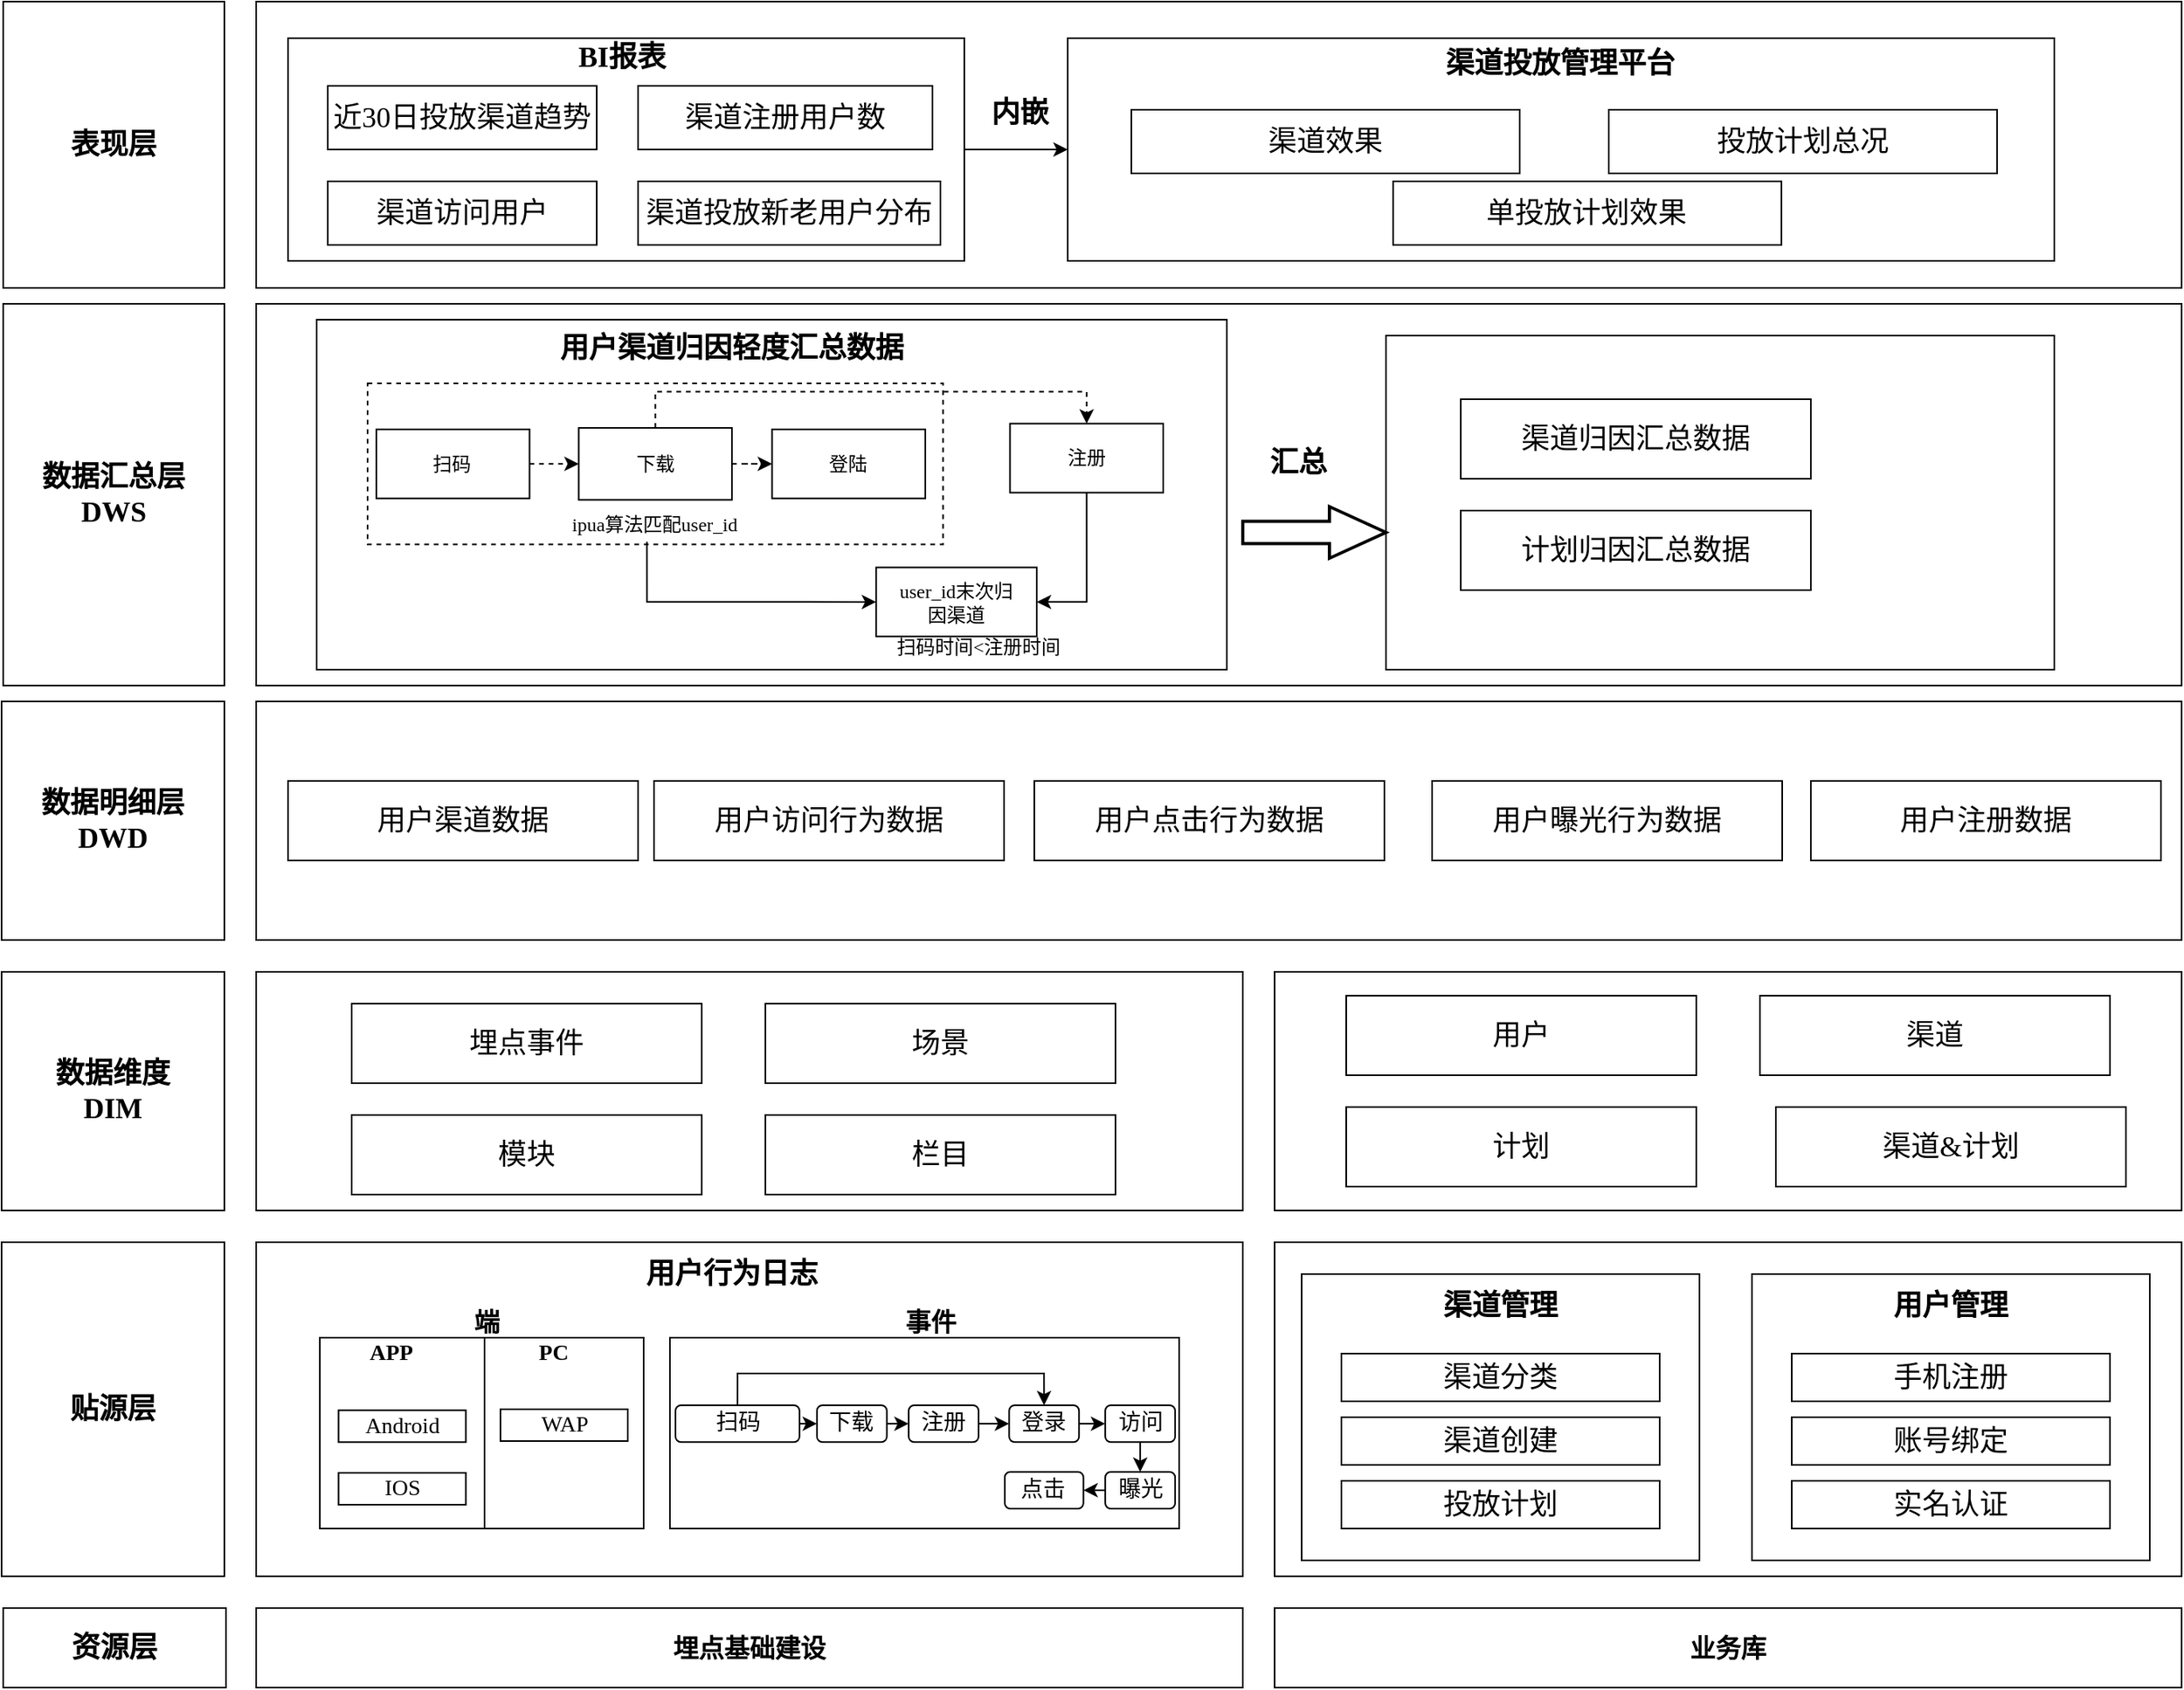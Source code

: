 <mxfile version="21.0.4" type="github">
  <diagram name="第 1 页" id="hObpAjMVEf-5lWfyqUfK">
    <mxGraphModel dx="3434" dy="1427" grid="1" gridSize="10" guides="1" tooltips="1" connect="1" arrows="1" fold="1" page="1" pageScale="1" pageWidth="827" pageHeight="1169" math="0" shadow="0">
      <root>
        <mxCell id="0" />
        <mxCell id="1" parent="0" />
        <mxCell id="bJCT51N2lvBpbDXO-fiE-1" value="" style="rounded=0;whiteSpace=wrap;html=1;fontStyle=1;strokeColor=#000000;labelBackgroundColor=none;fillColor=none;fontSize=18;fontFamily=微软雅黑;" vertex="1" parent="1">
          <mxGeometry x="-150" y="250" width="1210" height="240" as="geometry" />
        </mxCell>
        <mxCell id="bJCT51N2lvBpbDXO-fiE-2" value="" style="rounded=0;whiteSpace=wrap;html=1;strokeColor=#000000;fontSize=18;fontStyle=0;fontFamily=微软雅黑;" diagramCategory="general" diagramName="Rectangle" vertex="1" parent="1">
          <mxGeometry x="-112" y="260" width="572" height="220" as="geometry" />
        </mxCell>
        <mxCell id="bJCT51N2lvBpbDXO-fiE-3" value="" style="rounded=0;whiteSpace=wrap;html=1;strokeColor=#000000;fontSize=18;fontStyle=0;fontFamily=微软雅黑;" diagramCategory="general" diagramName="Rectangle" vertex="1" parent="1">
          <mxGeometry x="560" y="270" width="420" height="210" as="geometry" />
        </mxCell>
        <mxCell id="bJCT51N2lvBpbDXO-fiE-4" value="" style="rounded=0;whiteSpace=wrap;html=1;fontFamily=微软雅黑;" diagramCategory="general" diagramName="Rectangle" vertex="1" parent="1">
          <mxGeometry x="-150" y="60" width="1210" height="180" as="geometry" />
        </mxCell>
        <mxCell id="bJCT51N2lvBpbDXO-fiE-5" value="" style="rounded=0;whiteSpace=wrap;html=1;fontStyle=1;strokeColor=#000000;labelBackgroundColor=none;fillColor=none;fontSize=18;fontFamily=微软雅黑;" vertex="1" parent="1">
          <mxGeometry x="490" y="670" width="570" height="150" as="geometry" />
        </mxCell>
        <mxCell id="bJCT51N2lvBpbDXO-fiE-6" value="" style="rounded=0;whiteSpace=wrap;html=1;fillColor=none;fontStyle=1;strokeColor=#000000;fontSize=14;fontFamily=微软雅黑;" vertex="1" parent="1">
          <mxGeometry x="490" y="840" width="570" height="210" as="geometry" />
        </mxCell>
        <mxCell id="bJCT51N2lvBpbDXO-fiE-7" value="" style="rounded=0;whiteSpace=wrap;html=1;fontFamily=微软雅黑;" diagramCategory="general" diagramName="Rectangle" vertex="1" parent="1">
          <mxGeometry x="507" y="860" width="250" height="180" as="geometry" />
        </mxCell>
        <mxCell id="bJCT51N2lvBpbDXO-fiE-8" value="&lt;font style=&quot;font-size: 16px;&quot;&gt;埋点基础建设&lt;/font&gt;" style="rounded=0;whiteSpace=wrap;html=1;fillColor=none;strokeColor=#000000;fontStyle=1;fontSize=14;fontFamily=微软雅黑;" vertex="1" parent="1">
          <mxGeometry x="-150" y="1070" width="620" height="50" as="geometry" />
        </mxCell>
        <mxCell id="bJCT51N2lvBpbDXO-fiE-9" value="资源层" style="rounded=0;whiteSpace=wrap;html=1;fontStyle=1;strokeColor=#000000;labelBackgroundColor=none;fillColor=none;fontSize=18;fontFamily=微软雅黑;" vertex="1" parent="1">
          <mxGeometry x="-309" y="1070" width="140" height="50" as="geometry" />
        </mxCell>
        <mxCell id="bJCT51N2lvBpbDXO-fiE-10" value="贴源层" style="rounded=0;whiteSpace=wrap;html=1;fontStyle=1;strokeColor=#000000;labelBackgroundColor=none;fillColor=none;fontSize=18;fontFamily=微软雅黑;" vertex="1" parent="1">
          <mxGeometry x="-310" y="840" width="140" height="210" as="geometry" />
        </mxCell>
        <mxCell id="bJCT51N2lvBpbDXO-fiE-11" value="" style="rounded=0;whiteSpace=wrap;html=1;fillColor=none;fontStyle=1;strokeColor=#000000;fontSize=14;fontFamily=微软雅黑;" vertex="1" parent="1">
          <mxGeometry x="-150" y="840" width="620" height="210" as="geometry" />
        </mxCell>
        <mxCell id="bJCT51N2lvBpbDXO-fiE-12" value="" style="group;fontStyle=1;fontSize=14;fontFamily=微软雅黑;" connectable="0" vertex="1" parent="1">
          <mxGeometry x="284" y="710" width="280" height="170" as="geometry" />
        </mxCell>
        <mxCell id="bJCT51N2lvBpbDXO-fiE-13" value="&lt;span style=&quot;font-size: 16px;&quot;&gt;业务库&lt;/span&gt;" style="rounded=0;whiteSpace=wrap;html=1;fillColor=none;strokeColor=#000000;fontStyle=1;fontSize=14;fontFamily=微软雅黑;" vertex="1" parent="1">
          <mxGeometry x="490" y="1070" width="570" height="50" as="geometry" />
        </mxCell>
        <mxCell id="bJCT51N2lvBpbDXO-fiE-14" value="" style="group;fontFamily=微软雅黑;" connectable="0" vertex="1" parent="1">
          <mxGeometry x="110" y="880" width="320" height="140" as="geometry" />
        </mxCell>
        <mxCell id="bJCT51N2lvBpbDXO-fiE-15" value="事件" style="text;html=1;strokeColor=none;fillColor=none;align=center;verticalAlign=middle;whiteSpace=wrap;rounded=0;dashed=1;fontStyle=1;fontSize=16;fontFamily=微软雅黑;" vertex="1" parent="bJCT51N2lvBpbDXO-fiE-14">
          <mxGeometry x="123.5" width="80" height="20" as="geometry" />
        </mxCell>
        <mxCell id="bJCT51N2lvBpbDXO-fiE-16" value="" style="rounded=0;whiteSpace=wrap;html=1;fontStyle=1;strokeColor=#000000;fillColor=none;fontSize=14;fontFamily=微软雅黑;" vertex="1" parent="bJCT51N2lvBpbDXO-fiE-14">
          <mxGeometry y="20" width="320" height="120" as="geometry" />
        </mxCell>
        <mxCell id="bJCT51N2lvBpbDXO-fiE-17" value="曝光" style="rounded=1;whiteSpace=wrap;html=1;fontStyle=0;strokeColor=#000000;fillColor=none;fontSize=14;fontFamily=微软雅黑;" vertex="1" parent="bJCT51N2lvBpbDXO-fiE-14">
          <mxGeometry x="273.578" y="104.342" width="43.922" height="23.158" as="geometry" />
        </mxCell>
        <mxCell id="bJCT51N2lvBpbDXO-fiE-18" value="点击" style="rounded=1;whiteSpace=wrap;html=1;fontStyle=0;strokeColor=#000000;fillColor=none;fontSize=14;fontFamily=微软雅黑;" vertex="1" parent="bJCT51N2lvBpbDXO-fiE-14">
          <mxGeometry x="210.441" y="104.342" width="49.412" height="23.158" as="geometry" />
        </mxCell>
        <mxCell id="bJCT51N2lvBpbDXO-fiE-19" value="注册" style="rounded=1;whiteSpace=wrap;html=1;fontStyle=0;strokeColor=#000000;fillColor=none;fontSize=14;fontFamily=微软雅黑;" vertex="1" parent="bJCT51N2lvBpbDXO-fiE-14">
          <mxGeometry x="150.049" y="62.5" width="43.922" height="23.158" as="geometry" />
        </mxCell>
        <mxCell id="bJCT51N2lvBpbDXO-fiE-20" value="登录" style="rounded=1;whiteSpace=wrap;html=1;fontStyle=0;strokeColor=#000000;fillColor=none;fontSize=14;fontFamily=微软雅黑;" vertex="1" parent="bJCT51N2lvBpbDXO-fiE-14">
          <mxGeometry x="213.186" y="62.5" width="43.922" height="23.158" as="geometry" />
        </mxCell>
        <mxCell id="bJCT51N2lvBpbDXO-fiE-21" style="edgeStyle=orthogonalEdgeStyle;rounded=0;orthogonalLoop=1;jettySize=auto;html=1;exitX=0.5;exitY=1;exitDx=0;exitDy=0;entryX=0.5;entryY=0;entryDx=0;entryDy=0;fontStyle=1;fontSize=14;fontFamily=微软雅黑;" edge="1" parent="bJCT51N2lvBpbDXO-fiE-14" source="bJCT51N2lvBpbDXO-fiE-22" target="bJCT51N2lvBpbDXO-fiE-17">
          <mxGeometry relative="1" as="geometry" />
        </mxCell>
        <mxCell id="bJCT51N2lvBpbDXO-fiE-22" value="访问" style="rounded=1;whiteSpace=wrap;html=1;fontStyle=0;strokeColor=#000000;fillColor=none;fontSize=14;fontFamily=微软雅黑;" vertex="1" parent="bJCT51N2lvBpbDXO-fiE-14">
          <mxGeometry x="273.578" y="62.5" width="43.922" height="23.158" as="geometry" />
        </mxCell>
        <mxCell id="bJCT51N2lvBpbDXO-fiE-23" style="edgeStyle=orthogonalEdgeStyle;rounded=0;orthogonalLoop=1;jettySize=auto;html=1;exitX=1;exitY=0.5;exitDx=0;exitDy=0;entryX=0;entryY=0.5;entryDx=0;entryDy=0;fontStyle=1;fontSize=14;fontFamily=微软雅黑;" edge="1" parent="bJCT51N2lvBpbDXO-fiE-14" source="bJCT51N2lvBpbDXO-fiE-24" target="bJCT51N2lvBpbDXO-fiE-19">
          <mxGeometry relative="1" as="geometry" />
        </mxCell>
        <mxCell id="bJCT51N2lvBpbDXO-fiE-24" value="下载" style="rounded=1;whiteSpace=wrap;html=1;fontStyle=0;strokeColor=#000000;fillColor=none;fontSize=14;fontFamily=微软雅黑;" vertex="1" parent="bJCT51N2lvBpbDXO-fiE-14">
          <mxGeometry x="92.402" y="62.5" width="43.922" height="23.158" as="geometry" />
        </mxCell>
        <mxCell id="bJCT51N2lvBpbDXO-fiE-25" style="edgeStyle=orthogonalEdgeStyle;rounded=0;orthogonalLoop=1;jettySize=auto;html=1;exitX=1;exitY=0.5;exitDx=0;exitDy=0;entryX=0;entryY=0.5;entryDx=0;entryDy=0;fontStyle=1;fontSize=14;fontFamily=微软雅黑;" edge="1" parent="bJCT51N2lvBpbDXO-fiE-14" source="bJCT51N2lvBpbDXO-fiE-26" target="bJCT51N2lvBpbDXO-fiE-24">
          <mxGeometry relative="1" as="geometry" />
        </mxCell>
        <mxCell id="bJCT51N2lvBpbDXO-fiE-26" value="扫码" style="rounded=1;whiteSpace=wrap;html=1;fontStyle=0;strokeColor=#000000;fillColor=none;fontSize=14;fontFamily=微软雅黑;" vertex="1" parent="bJCT51N2lvBpbDXO-fiE-14">
          <mxGeometry x="3.5" y="62.5" width="77.92" height="23.16" as="geometry" />
        </mxCell>
        <mxCell id="bJCT51N2lvBpbDXO-fiE-27" style="edgeStyle=orthogonalEdgeStyle;rounded=0;orthogonalLoop=1;jettySize=auto;html=1;exitX=0;exitY=0.5;exitDx=0;exitDy=0;entryX=1;entryY=0.5;entryDx=0;entryDy=0;fontStyle=1;fontSize=14;fontFamily=微软雅黑;" edge="1" parent="bJCT51N2lvBpbDXO-fiE-14" source="bJCT51N2lvBpbDXO-fiE-17" target="bJCT51N2lvBpbDXO-fiE-18">
          <mxGeometry relative="1" as="geometry" />
        </mxCell>
        <mxCell id="bJCT51N2lvBpbDXO-fiE-28" style="edgeStyle=orthogonalEdgeStyle;rounded=0;orthogonalLoop=1;jettySize=auto;html=1;exitX=1;exitY=0.5;exitDx=0;exitDy=0;entryX=0;entryY=0.5;entryDx=0;entryDy=0;fontStyle=1;fontSize=14;fontFamily=微软雅黑;" edge="1" parent="bJCT51N2lvBpbDXO-fiE-14" source="bJCT51N2lvBpbDXO-fiE-19" target="bJCT51N2lvBpbDXO-fiE-20">
          <mxGeometry relative="1" as="geometry">
            <mxPoint x="126.755" y="-233.184" as="sourcePoint" />
            <mxPoint x="214.049" y="-240.132" as="targetPoint" />
          </mxGeometry>
        </mxCell>
        <mxCell id="bJCT51N2lvBpbDXO-fiE-29" style="edgeStyle=orthogonalEdgeStyle;rounded=0;orthogonalLoop=1;jettySize=auto;html=1;exitX=0.5;exitY=0;exitDx=0;exitDy=0;entryX=0.5;entryY=0;entryDx=0;entryDy=0;fontStyle=1;fontSize=14;fontFamily=微软雅黑;" edge="1" parent="bJCT51N2lvBpbDXO-fiE-14" source="bJCT51N2lvBpbDXO-fiE-26" target="bJCT51N2lvBpbDXO-fiE-20">
          <mxGeometry relative="1" as="geometry" />
        </mxCell>
        <mxCell id="bJCT51N2lvBpbDXO-fiE-30" style="edgeStyle=orthogonalEdgeStyle;rounded=0;orthogonalLoop=1;jettySize=auto;html=1;exitX=1;exitY=0.5;exitDx=0;exitDy=0;entryX=0;entryY=0.5;entryDx=0;entryDy=0;fontStyle=1;fontSize=14;fontFamily=微软雅黑;" edge="1" parent="bJCT51N2lvBpbDXO-fiE-14" source="bJCT51N2lvBpbDXO-fiE-20" target="bJCT51N2lvBpbDXO-fiE-22">
          <mxGeometry relative="1" as="geometry" />
        </mxCell>
        <mxCell id="bJCT51N2lvBpbDXO-fiE-31" value="" style="group;strokeColor=none;fontFamily=微软雅黑;" connectable="0" vertex="1" parent="1">
          <mxGeometry x="-110" y="880" width="203.5" height="140" as="geometry" />
        </mxCell>
        <mxCell id="bJCT51N2lvBpbDXO-fiE-32" value="" style="rounded=0;whiteSpace=wrap;html=1;fontStyle=1;fillColor=none;strokeColor=#000000;fontSize=14;fontFamily=微软雅黑;" vertex="1" parent="bJCT51N2lvBpbDXO-fiE-31">
          <mxGeometry y="20" width="103.5" height="120" as="geometry" />
        </mxCell>
        <mxCell id="bJCT51N2lvBpbDXO-fiE-33" value="" style="rounded=0;whiteSpace=wrap;html=1;fontStyle=1;fillColor=none;strokeColor=#000000;fontSize=14;fontFamily=微软雅黑;" vertex="1" parent="bJCT51N2lvBpbDXO-fiE-31">
          <mxGeometry x="103.5" y="20" width="100" height="120" as="geometry" />
        </mxCell>
        <mxCell id="bJCT51N2lvBpbDXO-fiE-34" value="APP" style="text;html=1;strokeColor=none;fillColor=none;align=center;verticalAlign=middle;whiteSpace=wrap;rounded=0;dashed=1;fontStyle=1;fontSize=14;fontFamily=微软雅黑;" vertex="1" parent="bJCT51N2lvBpbDXO-fiE-31">
          <mxGeometry x="25" y="20" width="40" height="20" as="geometry" />
        </mxCell>
        <mxCell id="bJCT51N2lvBpbDXO-fiE-35" value="PC" style="text;html=1;strokeColor=none;fillColor=none;align=center;verticalAlign=middle;whiteSpace=wrap;rounded=0;dashed=1;fontStyle=1;fontSize=14;fontFamily=微软雅黑;" vertex="1" parent="bJCT51N2lvBpbDXO-fiE-31">
          <mxGeometry x="126.5" y="20" width="40" height="20" as="geometry" />
        </mxCell>
        <mxCell id="bJCT51N2lvBpbDXO-fiE-36" value="Android" style="rounded=0;whiteSpace=wrap;html=1;fontStyle=0;strokeColor=#000000;fillColor=none;fontSize=14;fontFamily=微软雅黑;" vertex="1" parent="bJCT51N2lvBpbDXO-fiE-31">
          <mxGeometry x="11.75" y="65.66" width="80" height="20" as="geometry" />
        </mxCell>
        <mxCell id="bJCT51N2lvBpbDXO-fiE-37" value="IOS" style="rounded=0;whiteSpace=wrap;html=1;fontStyle=0;strokeColor=#000000;fillColor=none;fontSize=14;fontFamily=微软雅黑;" vertex="1" parent="bJCT51N2lvBpbDXO-fiE-31">
          <mxGeometry x="11.75" y="105" width="80" height="20" as="geometry" />
        </mxCell>
        <mxCell id="bJCT51N2lvBpbDXO-fiE-38" value="端" style="text;html=1;strokeColor=none;fillColor=none;align=center;verticalAlign=middle;whiteSpace=wrap;rounded=0;dashed=1;fontStyle=1;fontSize=16;fontFamily=微软雅黑;" vertex="1" parent="bJCT51N2lvBpbDXO-fiE-31">
          <mxGeometry x="65" width="80" height="20" as="geometry" />
        </mxCell>
        <mxCell id="bJCT51N2lvBpbDXO-fiE-39" value="WAP" style="rounded=0;whiteSpace=wrap;html=1;fontStyle=0;strokeColor=#000000;fillColor=none;fontSize=14;fontFamily=微软雅黑;" vertex="1" parent="bJCT51N2lvBpbDXO-fiE-31">
          <mxGeometry x="113.5" y="65.0" width="80" height="20" as="geometry" />
        </mxCell>
        <mxCell id="bJCT51N2lvBpbDXO-fiE-40" value="用户行为日志" style="text;html=1;strokeColor=none;fillColor=none;align=center;verticalAlign=middle;whiteSpace=wrap;rounded=0;fontStyle=1;fontSize=18;fontFamily=微软雅黑;" diagramCategory="general" diagramName="text" vertex="1" parent="1">
          <mxGeometry x="50" y="850" width="198" height="20" as="geometry" />
        </mxCell>
        <mxCell id="bJCT51N2lvBpbDXO-fiE-41" value="渠道分类" style="rounded=0;whiteSpace=wrap;html=1;strokeColor=#000000;fontSize=18;fontStyle=0;fontFamily=微软雅黑;" diagramCategory="general" diagramName="Rectangle" vertex="1" parent="1">
          <mxGeometry x="532" y="910" width="200" height="30" as="geometry" />
        </mxCell>
        <mxCell id="bJCT51N2lvBpbDXO-fiE-42" value="投放计划" style="rounded=0;whiteSpace=wrap;html=1;strokeColor=#000000;fontSize=18;fontStyle=0;fontFamily=微软雅黑;" diagramCategory="general" diagramName="Rectangle" vertex="1" parent="1">
          <mxGeometry x="532" y="990" width="200" height="30" as="geometry" />
        </mxCell>
        <mxCell id="bJCT51N2lvBpbDXO-fiE-43" value="渠道创建" style="rounded=0;whiteSpace=wrap;html=1;strokeColor=#000000;fontSize=18;fontStyle=0;fontFamily=微软雅黑;" diagramCategory="general" diagramName="Rectangle" vertex="1" parent="1">
          <mxGeometry x="532" y="950" width="200" height="30" as="geometry" />
        </mxCell>
        <mxCell id="bJCT51N2lvBpbDXO-fiE-44" value="数据明细层&lt;br&gt;DWD" style="rounded=0;whiteSpace=wrap;html=1;fontStyle=1;strokeColor=#000000;labelBackgroundColor=none;fillColor=none;fontSize=18;fontFamily=微软雅黑;" vertex="1" parent="1">
          <mxGeometry x="-310" y="500" width="140" height="150" as="geometry" />
        </mxCell>
        <mxCell id="bJCT51N2lvBpbDXO-fiE-45" value="数据汇总层&lt;br&gt;DWS" style="rounded=0;whiteSpace=wrap;html=1;fontStyle=1;strokeColor=#000000;labelBackgroundColor=none;fillColor=none;fontSize=18;fontFamily=微软雅黑;" vertex="1" parent="1">
          <mxGeometry x="-309" y="250" width="139" height="240" as="geometry" />
        </mxCell>
        <mxCell id="bJCT51N2lvBpbDXO-fiE-46" value="表现层" style="rounded=0;whiteSpace=wrap;html=1;fontStyle=1;strokeColor=#000000;labelBackgroundColor=none;fillColor=none;fontSize=18;fontFamily=微软雅黑;" vertex="1" parent="1">
          <mxGeometry x="-309" y="60" width="139" height="180" as="geometry" />
        </mxCell>
        <mxCell id="bJCT51N2lvBpbDXO-fiE-47" value="数据维度&lt;br&gt;DIM" style="rounded=0;whiteSpace=wrap;html=1;fontStyle=1;strokeColor=#000000;labelBackgroundColor=none;fillColor=none;fontSize=18;fontFamily=微软雅黑;" vertex="1" parent="1">
          <mxGeometry x="-310" y="670" width="140" height="150" as="geometry" />
        </mxCell>
        <mxCell id="bJCT51N2lvBpbDXO-fiE-48" value="" style="rounded=0;whiteSpace=wrap;html=1;fontStyle=1;strokeColor=#000000;labelBackgroundColor=none;fillColor=none;fontSize=18;fontFamily=微软雅黑;" vertex="1" parent="1">
          <mxGeometry x="-150" y="670" width="620" height="150" as="geometry" />
        </mxCell>
        <mxCell id="bJCT51N2lvBpbDXO-fiE-49" value="埋点事件" style="rounded=0;whiteSpace=wrap;html=1;strokeColor=#000000;fontSize=18;fontStyle=0;fontFamily=微软雅黑;" diagramCategory="general" diagramName="Rectangle" vertex="1" parent="1">
          <mxGeometry x="-90" y="690" width="220" height="50" as="geometry" />
        </mxCell>
        <mxCell id="bJCT51N2lvBpbDXO-fiE-50" value="渠道管理" style="text;html=1;strokeColor=none;fillColor=none;align=center;verticalAlign=middle;whiteSpace=wrap;rounded=0;fontSize=18;fontStyle=1;fontFamily=微软雅黑;" diagramCategory="general" diagramName="text" vertex="1" parent="1">
          <mxGeometry x="592" y="870" width="80" height="20" as="geometry" />
        </mxCell>
        <mxCell id="bJCT51N2lvBpbDXO-fiE-51" value="" style="rounded=0;whiteSpace=wrap;html=1;fontFamily=微软雅黑;" diagramCategory="general" diagramName="Rectangle" vertex="1" parent="1">
          <mxGeometry x="790" y="860" width="250" height="180" as="geometry" />
        </mxCell>
        <mxCell id="bJCT51N2lvBpbDXO-fiE-52" value="手机注册" style="rounded=0;whiteSpace=wrap;html=1;strokeColor=#000000;fontSize=18;fontStyle=0;fontFamily=微软雅黑;" diagramCategory="general" diagramName="Rectangle" vertex="1" parent="1">
          <mxGeometry x="815" y="910" width="200" height="30" as="geometry" />
        </mxCell>
        <mxCell id="bJCT51N2lvBpbDXO-fiE-53" value="实名认证" style="rounded=0;whiteSpace=wrap;html=1;strokeColor=#000000;fontSize=18;fontStyle=0;fontFamily=微软雅黑;" diagramCategory="general" diagramName="Rectangle" vertex="1" parent="1">
          <mxGeometry x="815" y="990" width="200" height="30" as="geometry" />
        </mxCell>
        <mxCell id="bJCT51N2lvBpbDXO-fiE-54" value="账号绑定" style="rounded=0;whiteSpace=wrap;html=1;strokeColor=#000000;fontSize=18;fontStyle=0;fontFamily=微软雅黑;" diagramCategory="general" diagramName="Rectangle" vertex="1" parent="1">
          <mxGeometry x="815" y="950" width="200" height="30" as="geometry" />
        </mxCell>
        <mxCell id="bJCT51N2lvBpbDXO-fiE-55" value="用户管理" style="text;html=1;strokeColor=none;fillColor=none;align=center;verticalAlign=middle;whiteSpace=wrap;rounded=0;fontSize=18;fontStyle=1;fontFamily=微软雅黑;" diagramCategory="general" diagramName="text" vertex="1" parent="1">
          <mxGeometry x="875" y="870" width="80" height="20" as="geometry" />
        </mxCell>
        <mxCell id="bJCT51N2lvBpbDXO-fiE-56" value="模块" style="rounded=0;whiteSpace=wrap;html=1;strokeColor=#000000;fontSize=18;fontStyle=0;fontFamily=微软雅黑;" diagramCategory="general" diagramName="Rectangle" vertex="1" parent="1">
          <mxGeometry x="-90" y="760" width="220" height="50" as="geometry" />
        </mxCell>
        <mxCell id="bJCT51N2lvBpbDXO-fiE-57" value="栏目" style="rounded=0;whiteSpace=wrap;html=1;strokeColor=#000000;fontSize=18;fontStyle=0;fontFamily=微软雅黑;" diagramCategory="general" diagramName="Rectangle" vertex="1" parent="1">
          <mxGeometry x="170" y="760" width="220" height="50" as="geometry" />
        </mxCell>
        <mxCell id="bJCT51N2lvBpbDXO-fiE-58" value="场景" style="rounded=0;whiteSpace=wrap;html=1;strokeColor=#000000;fontSize=18;fontStyle=0;fontFamily=微软雅黑;" diagramCategory="general" diagramName="Rectangle" vertex="1" parent="1">
          <mxGeometry x="170" y="690" width="220" height="50" as="geometry" />
        </mxCell>
        <mxCell id="bJCT51N2lvBpbDXO-fiE-59" value="用户" style="rounded=0;whiteSpace=wrap;html=1;strokeColor=#000000;fontSize=18;fontStyle=0;fontFamily=微软雅黑;" diagramCategory="general" diagramName="Rectangle" vertex="1" parent="1">
          <mxGeometry x="535" y="685" width="220" height="50" as="geometry" />
        </mxCell>
        <mxCell id="bJCT51N2lvBpbDXO-fiE-60" value="计划" style="rounded=0;whiteSpace=wrap;html=1;strokeColor=#000000;fontSize=18;fontStyle=0;fontFamily=微软雅黑;" diagramCategory="general" diagramName="Rectangle" vertex="1" parent="1">
          <mxGeometry x="535" y="755" width="220" height="50" as="geometry" />
        </mxCell>
        <mxCell id="bJCT51N2lvBpbDXO-fiE-61" value="渠道&amp;amp;计划" style="rounded=0;whiteSpace=wrap;html=1;strokeColor=#000000;fontSize=18;fontStyle=0;fontFamily=微软雅黑;" diagramCategory="general" diagramName="Rectangle" vertex="1" parent="1">
          <mxGeometry x="805" y="755" width="220" height="50" as="geometry" />
        </mxCell>
        <mxCell id="bJCT51N2lvBpbDXO-fiE-62" value="渠道" style="rounded=0;whiteSpace=wrap;html=1;strokeColor=#000000;fontSize=18;fontStyle=0;fontFamily=微软雅黑;" diagramCategory="general" diagramName="Rectangle" vertex="1" parent="1">
          <mxGeometry x="795" y="685" width="220" height="50" as="geometry" />
        </mxCell>
        <mxCell id="bJCT51N2lvBpbDXO-fiE-63" value="" style="rounded=0;whiteSpace=wrap;html=1;fontStyle=1;strokeColor=#000000;labelBackgroundColor=none;fillColor=none;fontSize=18;fontFamily=微软雅黑;" vertex="1" parent="1">
          <mxGeometry x="-150" y="500" width="1210" height="150" as="geometry" />
        </mxCell>
        <mxCell id="bJCT51N2lvBpbDXO-fiE-64" value="用户访问行为数据" style="rounded=0;whiteSpace=wrap;html=1;strokeColor=#000000;fontSize=18;fontStyle=0;fontFamily=微软雅黑;" diagramCategory="general" diagramName="Rectangle" vertex="1" parent="1">
          <mxGeometry x="100" y="550" width="220" height="50" as="geometry" />
        </mxCell>
        <mxCell id="bJCT51N2lvBpbDXO-fiE-65" value="用户点击行为数据" style="rounded=0;whiteSpace=wrap;html=1;strokeColor=#000000;fontSize=18;fontStyle=0;fontFamily=微软雅黑;" diagramCategory="general" diagramName="Rectangle" vertex="1" parent="1">
          <mxGeometry x="339" y="550" width="220" height="50" as="geometry" />
        </mxCell>
        <mxCell id="bJCT51N2lvBpbDXO-fiE-66" value="用户曝光行为数据" style="rounded=0;whiteSpace=wrap;html=1;strokeColor=#000000;fontSize=18;fontStyle=0;fontFamily=微软雅黑;" diagramCategory="general" diagramName="Rectangle" vertex="1" parent="1">
          <mxGeometry x="589" y="550" width="220" height="50" as="geometry" />
        </mxCell>
        <mxCell id="bJCT51N2lvBpbDXO-fiE-67" value="用户注册数据" style="rounded=0;whiteSpace=wrap;html=1;strokeColor=#000000;fontSize=18;fontStyle=0;fontFamily=微软雅黑;" diagramCategory="general" diagramName="Rectangle" vertex="1" parent="1">
          <mxGeometry x="827" y="550" width="220" height="50" as="geometry" />
        </mxCell>
        <mxCell id="bJCT51N2lvBpbDXO-fiE-68" value="用户渠道数据" style="rounded=0;whiteSpace=wrap;html=1;strokeColor=#000000;fontSize=18;fontStyle=0;fontFamily=微软雅黑;" diagramCategory="general" diagramName="Rectangle" vertex="1" parent="1">
          <mxGeometry x="-130" y="550" width="220" height="50" as="geometry" />
        </mxCell>
        <mxCell id="bJCT51N2lvBpbDXO-fiE-69" value="内嵌" style="text;html=1;strokeColor=none;fillColor=none;align=center;verticalAlign=middle;whiteSpace=wrap;rounded=0;fontStyle=1;fontSize=18;fontFamily=微软雅黑;" diagramCategory="general" diagramName="text" vertex="1" parent="1">
          <mxGeometry x="310" y="120" width="40" height="20" as="geometry" />
        </mxCell>
        <mxCell id="bJCT51N2lvBpbDXO-fiE-70" value="" style="group;fontFamily=微软雅黑;" connectable="0" vertex="1" parent="1">
          <mxGeometry x="-130" y="80" width="425" height="143" as="geometry" />
        </mxCell>
        <mxCell id="bJCT51N2lvBpbDXO-fiE-71" value="" style="rounded=0;whiteSpace=wrap;html=1;fontStyle=0;strokeColor=#000000;labelBackgroundColor=none;fillColor=none;fontSize=18;fontFamily=微软雅黑;" vertex="1" parent="bJCT51N2lvBpbDXO-fiE-70">
          <mxGeometry y="3" width="425" height="140" as="geometry" />
        </mxCell>
        <mxCell id="bJCT51N2lvBpbDXO-fiE-72" value="&lt;font style=&quot;font-size: 18px;&quot;&gt;BI报表&lt;/font&gt;" style="text;html=1;strokeColor=none;fillColor=none;align=center;verticalAlign=middle;whiteSpace=wrap;rounded=0;fontStyle=1;fontSize=15;fontFamily=微软雅黑;" diagramCategory="general" diagramName="text" vertex="1" parent="bJCT51N2lvBpbDXO-fiE-70">
          <mxGeometry x="145" width="130" height="30" as="geometry" />
        </mxCell>
        <mxCell id="bJCT51N2lvBpbDXO-fiE-73" value="近30日投放渠道趋势" style="rounded=0;whiteSpace=wrap;html=1;fontStyle=0;strokeColor=#000000;labelBackgroundColor=none;fillColor=none;fontSize=18;fontFamily=微软雅黑;" vertex="1" parent="bJCT51N2lvBpbDXO-fiE-70">
          <mxGeometry x="25" y="33" width="169" height="40" as="geometry" />
        </mxCell>
        <mxCell id="bJCT51N2lvBpbDXO-fiE-74" value="渠道访问用户" style="rounded=0;whiteSpace=wrap;html=1;fontStyle=0;strokeColor=#000000;labelBackgroundColor=none;fillColor=none;fontSize=18;fontFamily=微软雅黑;" vertex="1" parent="bJCT51N2lvBpbDXO-fiE-70">
          <mxGeometry x="25" y="93" width="169" height="40" as="geometry" />
        </mxCell>
        <mxCell id="bJCT51N2lvBpbDXO-fiE-75" value="渠道注册用户数" style="rounded=0;whiteSpace=wrap;html=1;fontStyle=0;strokeColor=#000000;labelBackgroundColor=none;fillColor=none;fontSize=18;fontFamily=微软雅黑;" vertex="1" parent="bJCT51N2lvBpbDXO-fiE-70">
          <mxGeometry x="220" y="33" width="185" height="40" as="geometry" />
        </mxCell>
        <mxCell id="bJCT51N2lvBpbDXO-fiE-76" value="渠道投放新老用户分布" style="rounded=0;whiteSpace=wrap;html=1;fontStyle=0;strokeColor=#000000;labelBackgroundColor=none;fillColor=none;fontSize=18;fontFamily=微软雅黑;" vertex="1" parent="bJCT51N2lvBpbDXO-fiE-70">
          <mxGeometry x="220" y="93" width="190" height="40" as="geometry" />
        </mxCell>
        <mxCell id="bJCT51N2lvBpbDXO-fiE-77" value="" style="group;fontFamily=微软雅黑;" connectable="0" vertex="1" parent="1">
          <mxGeometry x="360" y="83" width="620" height="140" as="geometry" />
        </mxCell>
        <mxCell id="bJCT51N2lvBpbDXO-fiE-78" value="" style="rounded=0;whiteSpace=wrap;html=1;fontStyle=0;strokeColor=#000000;labelBackgroundColor=none;fillColor=none;fontSize=18;fontFamily=微软雅黑;" vertex="1" parent="bJCT51N2lvBpbDXO-fiE-77">
          <mxGeometry width="620" height="140" as="geometry" />
        </mxCell>
        <mxCell id="bJCT51N2lvBpbDXO-fiE-79" value="渠道投放管理平台" style="text;html=1;strokeColor=none;fillColor=none;align=center;verticalAlign=middle;whiteSpace=wrap;rounded=0;fontStyle=1;fontSize=18;fontFamily=微软雅黑;" diagramCategory="general" diagramName="text" vertex="1" parent="bJCT51N2lvBpbDXO-fiE-77">
          <mxGeometry x="204.468" y="2" width="211.064" height="28" as="geometry" />
        </mxCell>
        <mxCell id="bJCT51N2lvBpbDXO-fiE-80" value="渠道效果" style="rounded=0;whiteSpace=wrap;html=1;fontStyle=0;strokeColor=#000000;labelBackgroundColor=none;fillColor=none;fontSize=18;fontFamily=微软雅黑;" vertex="1" parent="bJCT51N2lvBpbDXO-fiE-77">
          <mxGeometry x="39.995" y="45" width="244.043" height="40" as="geometry" />
        </mxCell>
        <mxCell id="bJCT51N2lvBpbDXO-fiE-81" value="投放计划总况" style="rounded=0;whiteSpace=wrap;html=1;fontStyle=0;strokeColor=#000000;labelBackgroundColor=none;fillColor=none;fontSize=18;fontFamily=微软雅黑;" vertex="1" parent="bJCT51N2lvBpbDXO-fiE-77">
          <mxGeometry x="340.001" y="45" width="244.043" height="40" as="geometry" />
        </mxCell>
        <mxCell id="bJCT51N2lvBpbDXO-fiE-82" value="单投放计划效果" style="rounded=0;whiteSpace=wrap;html=1;fontStyle=0;strokeColor=#000000;labelBackgroundColor=none;fillColor=none;fontSize=18;fontFamily=微软雅黑;" vertex="1" parent="bJCT51N2lvBpbDXO-fiE-77">
          <mxGeometry x="204.468" y="90" width="244.043" height="40" as="geometry" />
        </mxCell>
        <mxCell id="bJCT51N2lvBpbDXO-fiE-83" style="edgeStyle=orthogonalEdgeStyle;rounded=0;orthogonalLoop=1;jettySize=auto;html=1;exitX=1;exitY=0.5;exitDx=0;exitDy=0;entryX=0;entryY=0.5;entryDx=0;entryDy=0;fontFamily=微软雅黑;" edge="1" parent="1" source="bJCT51N2lvBpbDXO-fiE-71" target="bJCT51N2lvBpbDXO-fiE-78">
          <mxGeometry relative="1" as="geometry" />
        </mxCell>
        <mxCell id="bJCT51N2lvBpbDXO-fiE-84" value="渠道归因汇总数据" style="rounded=0;whiteSpace=wrap;html=1;strokeColor=#000000;fontSize=18;fontStyle=0;fontFamily=微软雅黑;" diagramCategory="general" diagramName="Rectangle" vertex="1" parent="1">
          <mxGeometry x="607" y="310" width="220" height="50" as="geometry" />
        </mxCell>
        <mxCell id="bJCT51N2lvBpbDXO-fiE-85" value="计划归因汇总数据" style="rounded=0;whiteSpace=wrap;html=1;strokeColor=#000000;fontSize=18;fontStyle=0;fontFamily=微软雅黑;" diagramCategory="general" diagramName="Rectangle" vertex="1" parent="1">
          <mxGeometry x="607" y="380" width="220" height="50" as="geometry" />
        </mxCell>
        <mxCell id="bJCT51N2lvBpbDXO-fiE-86" value="" style="shape=mxgraph.flowchart.transfer;whiteSpace=wrap;html=1;fillColor=#ffffff;strokeColor=#000000;strokeWidth=2;fontFamily=微软雅黑;" diagramCategory="Flowchart" diagramName="Transfer" vertex="1" parent="1">
          <mxGeometry x="470" y="377.5" width="90" height="32.5" as="geometry" />
        </mxCell>
        <mxCell id="bJCT51N2lvBpbDXO-fiE-87" value="汇总" style="text;html=1;strokeColor=none;fillColor=none;align=center;verticalAlign=middle;whiteSpace=wrap;rounded=0;fontStyle=1;fontSize=18;fontFamily=微软雅黑;" diagramCategory="general" diagramName="text" vertex="1" parent="1">
          <mxGeometry x="485" y="340" width="40" height="20" as="geometry" />
        </mxCell>
        <mxCell id="bJCT51N2lvBpbDXO-fiE-88" value="用户渠道归因轻度汇总数据" style="text;html=1;strokeColor=none;fillColor=none;align=center;verticalAlign=middle;whiteSpace=wrap;rounded=0;fontSize=18;fontStyle=1;fontFamily=微软雅黑;" diagramCategory="general" diagramName="text" vertex="1" parent="1">
          <mxGeometry x="26" y="250" width="246" height="55" as="geometry" />
        </mxCell>
        <mxCell id="bJCT51N2lvBpbDXO-fiE-89" value="" style="group;fontFamily=微软雅黑;" connectable="0" vertex="1" parent="1">
          <mxGeometry x="-80" y="300" width="500" height="170" as="geometry" />
        </mxCell>
        <mxCell id="bJCT51N2lvBpbDXO-fiE-90" value="扫码时间&amp;lt;注册时间" style="text;html=1;strokeColor=none;fillColor=none;align=center;verticalAlign=middle;whiteSpace=wrap;rounded=0;dashed=1;fontSize=12;fontFamily=微软雅黑;" diagramCategory="general" diagramName="text" vertex="1" parent="bJCT51N2lvBpbDXO-fiE-89">
          <mxGeometry x="302.083" y="165.278" width="163.75" as="geometry" />
        </mxCell>
        <mxCell id="bJCT51N2lvBpbDXO-fiE-91" value="" style="rounded=0;whiteSpace=wrap;html=1;dashed=1;fontSize=14;fontFamily=微软雅黑;" diagramCategory="general" diagramName="Rectangle" vertex="1" parent="bJCT51N2lvBpbDXO-fiE-89">
          <mxGeometry width="361.674" height="101.277" as="geometry" />
        </mxCell>
        <mxCell id="bJCT51N2lvBpbDXO-fiE-92" value="登陆" style="rounded=0;whiteSpace=wrap;html=1;fontFamily=微软雅黑;" diagramCategory="general" diagramName="Rectangle" vertex="1" parent="bJCT51N2lvBpbDXO-fiE-89">
          <mxGeometry x="254.204" y="28.936" width="96.274" height="43.404" as="geometry" />
        </mxCell>
        <mxCell id="bJCT51N2lvBpbDXO-fiE-93" style="edgeStyle=orthogonalEdgeStyle;rounded=0;orthogonalLoop=1;jettySize=auto;html=1;entryX=0;entryY=0.5;entryDx=0;entryDy=0;fontSize=14;dashed=1;fontFamily=微软雅黑;" edge="1" parent="bJCT51N2lvBpbDXO-fiE-89" source="bJCT51N2lvBpbDXO-fiE-94" target="bJCT51N2lvBpbDXO-fiE-92">
          <mxGeometry relative="1" as="geometry" />
        </mxCell>
        <mxCell id="bJCT51N2lvBpbDXO-fiE-94" value="下载" style="rounded=0;whiteSpace=wrap;html=1;fontFamily=微软雅黑;" diagramCategory="general" diagramName="Rectangle" vertex="1" parent="bJCT51N2lvBpbDXO-fiE-89">
          <mxGeometry x="132.701" y="28.032" width="96.272" height="45.213" as="geometry" />
        </mxCell>
        <mxCell id="bJCT51N2lvBpbDXO-fiE-95" style="edgeStyle=orthogonalEdgeStyle;rounded=0;orthogonalLoop=1;jettySize=auto;html=1;exitX=1;exitY=0.5;exitDx=0;exitDy=0;entryX=0;entryY=0.5;entryDx=0;entryDy=0;fontSize=14;dashed=1;fontFamily=微软雅黑;" edge="1" parent="bJCT51N2lvBpbDXO-fiE-89" source="bJCT51N2lvBpbDXO-fiE-96" target="bJCT51N2lvBpbDXO-fiE-94">
          <mxGeometry relative="1" as="geometry" />
        </mxCell>
        <mxCell id="bJCT51N2lvBpbDXO-fiE-96" value="扫码" style="rounded=0;whiteSpace=wrap;html=1;fontFamily=微软雅黑;" diagramCategory="general" diagramName="Rectangle" vertex="1" parent="bJCT51N2lvBpbDXO-fiE-89">
          <mxGeometry x="5.498" y="28.936" width="96.274" height="43.404" as="geometry" />
        </mxCell>
        <mxCell id="bJCT51N2lvBpbDXO-fiE-97" value="&lt;font style=&quot;font-size: 12px;&quot;&gt;ipua算法匹配user_id&lt;/font&gt;" style="text;html=1;strokeColor=none;fillColor=none;align=center;verticalAlign=middle;whiteSpace=wrap;rounded=0;dashed=1;fontSize=14;fontFamily=微软雅黑;" diagramCategory="general" diagramName="text" vertex="1" parent="bJCT51N2lvBpbDXO-fiE-89">
          <mxGeometry x="80.434" y="81.925" width="200.816" height="14.465" as="geometry" />
        </mxCell>
        <mxCell id="bJCT51N2lvBpbDXO-fiE-98" value="注册" style="rounded=0;whiteSpace=wrap;html=1;fontFamily=微软雅黑;" diagramCategory="general" diagramName="Rectangle" vertex="1" parent="bJCT51N2lvBpbDXO-fiE-89">
          <mxGeometry x="403.726" y="25.319" width="96.274" height="43.404" as="geometry" />
        </mxCell>
        <mxCell id="bJCT51N2lvBpbDXO-fiE-99" style="edgeStyle=orthogonalEdgeStyle;rounded=0;orthogonalLoop=1;jettySize=auto;html=1;exitX=0.5;exitY=0;exitDx=0;exitDy=0;entryX=0.5;entryY=0;entryDx=0;entryDy=0;fontSize=14;dashed=1;fontFamily=微软雅黑;" edge="1" parent="bJCT51N2lvBpbDXO-fiE-89" source="bJCT51N2lvBpbDXO-fiE-94" target="bJCT51N2lvBpbDXO-fiE-98">
          <mxGeometry relative="1" as="geometry" />
        </mxCell>
        <mxCell id="bJCT51N2lvBpbDXO-fiE-100" value="" style="rounded=0;whiteSpace=wrap;html=1;fontSize=14;fontFamily=微软雅黑;" diagramCategory="general" diagramName="Rectangle" vertex="1" parent="bJCT51N2lvBpbDXO-fiE-89">
          <mxGeometry x="319.622" y="115.745" width="100.932" height="43.404" as="geometry" />
        </mxCell>
        <mxCell id="bJCT51N2lvBpbDXO-fiE-101" style="edgeStyle=orthogonalEdgeStyle;rounded=0;orthogonalLoop=1;jettySize=auto;html=1;entryX=0;entryY=0.5;entryDx=0;entryDy=0;fontSize=14;fontFamily=微软雅黑;" edge="1" parent="bJCT51N2lvBpbDXO-fiE-89" target="bJCT51N2lvBpbDXO-fiE-100">
          <mxGeometry relative="1" as="geometry">
            <mxPoint x="175.556" y="99.655" as="sourcePoint" />
            <Array as="points">
              <mxPoint x="175.556" y="137.759" />
            </Array>
          </mxGeometry>
        </mxCell>
        <mxCell id="bJCT51N2lvBpbDXO-fiE-102" style="edgeStyle=orthogonalEdgeStyle;rounded=0;orthogonalLoop=1;jettySize=auto;html=1;exitX=0.5;exitY=1;exitDx=0;exitDy=0;entryX=1;entryY=0.5;entryDx=0;entryDy=0;fontSize=14;fontFamily=微软雅黑;" edge="1" parent="bJCT51N2lvBpbDXO-fiE-89" source="bJCT51N2lvBpbDXO-fiE-98" target="bJCT51N2lvBpbDXO-fiE-100">
          <mxGeometry relative="1" as="geometry" />
        </mxCell>
        <mxCell id="bJCT51N2lvBpbDXO-fiE-103" value="&lt;font style=&quot;font-size: 12px;&quot;&gt;user_id末次归因渠道&lt;/font&gt;" style="text;html=1;strokeColor=none;fillColor=none;align=center;verticalAlign=middle;whiteSpace=wrap;rounded=0;dashed=1;fontFamily=微软雅黑;" diagramCategory="general" diagramName="text" vertex="1" parent="bJCT51N2lvBpbDXO-fiE-89">
          <mxGeometry x="328.033" y="137.447" width="84.11" as="geometry" />
        </mxCell>
      </root>
    </mxGraphModel>
  </diagram>
</mxfile>
